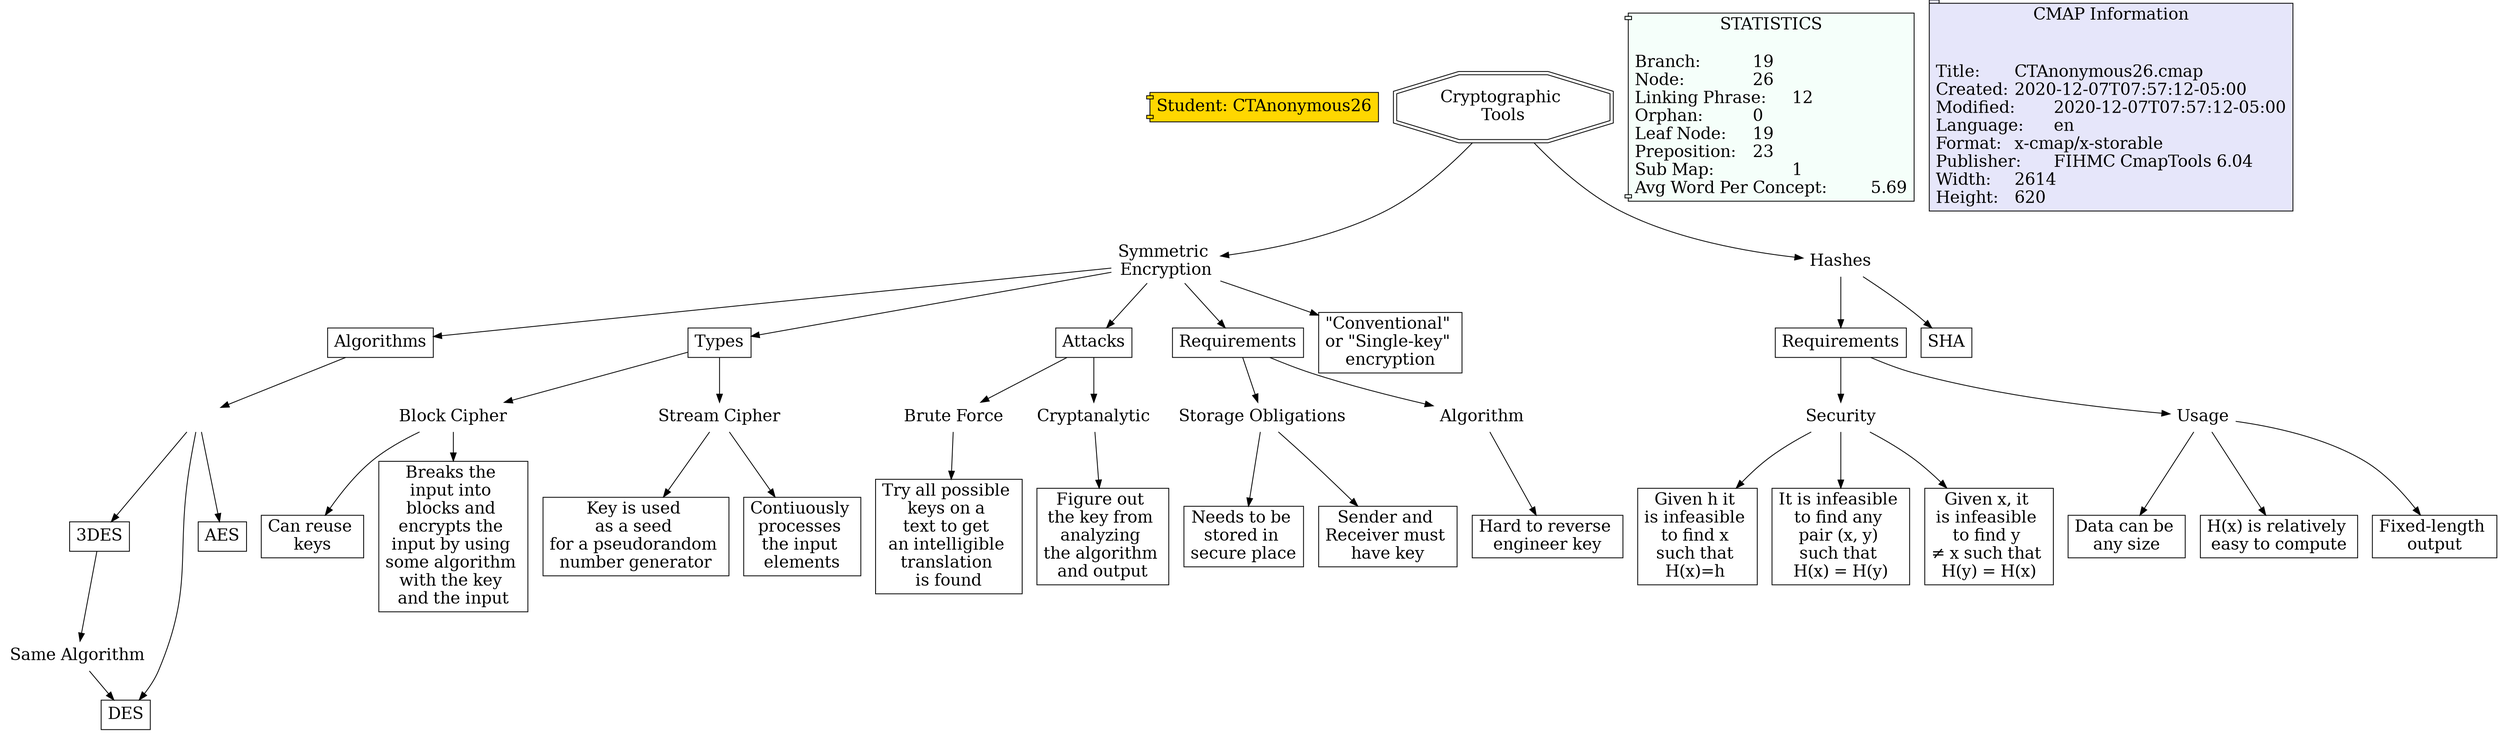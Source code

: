 // The Round Table
digraph {
	Student [label="Student: CTAnonymous26" fillcolor=gold fontsize=20 shape=component style=filled]
	"1RS2V38DP-G0MFK-9K2" [label="" fontsize=20 shape=none]
	"1RS2V2436-2C3D0LM-9H3" [label="3DES" fillcolor=white fontsize=20 shape=rect style=filled]
	"1RS2V38DP-G0MFK-9K2" -> "1RS2V2436-2C3D0LM-9H3" [constraint=true]
	"1RS2L2GHH-20YXZSB-117" [label="Storage Obligations
" fontsize=20 shape=none]
	"1RS2LB3WR-1751FMM-19Z" [label="Needs to be 
stored in 
secure place
" fillcolor=white fontsize=20 shape=rect style=filled]
	"1RS2L2GHH-20YXZSB-117" -> "1RS2LB3WR-1751FMM-19Z" [constraint=true]
	"1RS2K84DN-1CQ1KHK-Q1" [label="Symmetric 
Encryption" fontsize=20 shape=none]
	"1RS2V1134-12C5QHF-9G5" [label=Algorithms fillcolor=white fontsize=20 shape=rect style=filled]
	"1RS2K84DN-1CQ1KHK-Q1" -> "1RS2V1134-12C5QHF-9G5" [constraint=true]
	"1RS2L2GHH-20YXZSB-117" [label="Storage Obligations
" fontsize=20 shape=none]
	"1RS2L2GHF-TZV478-114" [label="Sender and 
Receiver must 
have key" fillcolor=white fontsize=20 shape=rect style=filled]
	"1RS2L2GHH-20YXZSB-117" -> "1RS2L2GHF-TZV478-114" [constraint=true]
	"1RS2LYTYZ-17NTYN4-1YH" [label=Types fillcolor=white fontsize=20 shape=rect style=filled]
	"1RS2M2WWY-6FJ2J0-218" [label="Block Cipher
" fontsize=20 shape=none]
	"1RS2LYTYZ-17NTYN4-1YH" -> "1RS2M2WWY-6FJ2J0-218" [constraint=true]
	"1RS2V2436-2C3D0LM-9H3" [label="3DES" fillcolor=white fontsize=20 shape=rect style=filled]
	"1RS2V596L-1KK99GW-9LZ" [label="Same Algorithm
" fontsize=20 shape=none]
	"1RS2V2436-2C3D0LM-9H3" -> "1RS2V596L-1KK99GW-9LZ" [constraint=true]
	"1RS2K84DN-1CQ1KHK-Q1" [label="Symmetric 
Encryption" fontsize=20 shape=none]
	"1RS2KBP90-1VCHMK8-S1" [label=Attacks fillcolor=white fontsize=20 shape=rect style=filled]
	"1RS2K84DN-1CQ1KHK-Q1" -> "1RS2KBP90-1VCHMK8-S1" [constraint=true]
	"1RS2KBWLQ-CBJXRK-T3" [label=Hashes fontsize=20 shape=none]
	"1RS2KBWLN-194CKMR-T0" [label=Requirements fillcolor=white fontsize=20 shape=rect style=filled]
	"1RS2KBWLQ-CBJXRK-T3" -> "1RS2KBWLN-194CKMR-T0" [constraint=true]
	"1RS2M2WWY-6FJ2J0-218" [label="Block Cipher
" fontsize=20 shape=none]
	"1RS2MZ1NR-2CD5WCX-2HT" [label="Can reuse 
keys" fillcolor=white fontsize=20 shape=rect style=filled]
	"1RS2M2WWY-6FJ2J0-218" -> "1RS2MZ1NR-2CD5WCX-2HT" [constraint=true]
	"1RS2KBSL7-21YC0HT-SJ" [label=Requirements fillcolor=white fontsize=20 shape=rect style=filled]
	"1RS2L2BZ1-DP6DSX-10F" [label=Algorithm fontsize=20 shape=none]
	"1RS2KBSL7-21YC0HT-SJ" -> "1RS2L2BZ1-DP6DSX-10F" [constraint=true]
	"1RS2LBXSQ-BV7KCS-1BN" [label="Brute Force
" fontsize=20 shape=none]
	"1RS2LBXSP-7T51TT-1BK" [label="Try all possible 
keys on a 
text to get 
an intelligible 
translation 
is found" fillcolor=white fontsize=20 shape=rect style=filled]
	"1RS2LBXSQ-BV7KCS-1BN" -> "1RS2LBXSP-7T51TT-1BK" [constraint=true]
	"1RS2M2WWY-6FJ2J0-218" [label="Block Cipher
" fontsize=20 shape=none]
	"1RS2M2WWW-1VXJM22-215" [label="Breaks the 
input into 
blocks and 
encrypts the 
input by using 
some algorithm 
with the key 
and the input
" fillcolor=white fontsize=20 shape=rect style=filled]
	"1RS2M2WWY-6FJ2J0-218" -> "1RS2M2WWW-1VXJM22-215" [constraint=true]
	"1RS2KBWLQ-CBJXRK-T3" [label=Hashes fontsize=20 shape=none]
	"1RS2WM7KJ-WVF051-9XX" [label=SHA fillcolor=white fontsize=20 shape=rect style=filled]
	"1RS2KBWLQ-CBJXRK-T3" -> "1RS2WM7KJ-WVF051-9XX" [constraint=true]
	"1RS2L2BZ1-DP6DSX-10F" [label=Algorithm fontsize=20 shape=none]
	"1RS2L2BYY-1FLR75C-10B" [label="Hard to reverse 
engineer key
" fillcolor=white fontsize=20 shape=rect style=filled]
	"1RS2L2BZ1-DP6DSX-10F" -> "1RS2L2BYY-1FLR75C-10B" [constraint=true]
	"1RS2WQSY5-SCXPZJ-9Z1" [label=Security fontsize=20 shape=none]
	"1RS2WRTR8-25X0XK5-B0R" [label="Given h it 
is infeasible 
to find x 
such that 
H(x)=h " fillcolor=white fontsize=20 shape=rect style=filled]
	"1RS2WQSY5-SCXPZJ-9Z1" -> "1RS2WRTR8-25X0XK5-B0R" [constraint=true]
	"1RS2K84DN-1CQ1KHK-Q1" [label="Symmetric 
Encryption" fontsize=20 shape=none]
	"1RS2K84DK-1JRVQRW-PY" [label="\"Conventional\" 
or \"Single-key\" 
encryption" fillcolor=white fontsize=20 shape=rect style=filled]
	"1RS2K84DN-1CQ1KHK-Q1" -> "1RS2K84DK-1JRVQRW-PY" [constraint=true]
	"1RS2KBWLN-194CKMR-T0" [label=Requirements fillcolor=white fontsize=20 shape=rect style=filled]
	"1RS2X3VYS-1FCR2ZG-BBG" [label=Usage fontsize=20 shape=none]
	"1RS2KBWLN-194CKMR-T0" -> "1RS2X3VYS-1FCR2ZG-BBG" [constraint=true]
	"1RS2V596L-1KK99GW-9LZ" [label="Same Algorithm
" fontsize=20 shape=none]
	"1RS2V32CB-T1M16X-9JD" [label=DES fillcolor=white fontsize=20 shape=rect style=filled]
	"1RS2V596L-1KK99GW-9LZ" -> "1RS2V32CB-T1M16X-9JD" [constraint=true]
	"1RS2X3VYS-1FCR2ZG-BBG" [label=Usage fontsize=20 shape=none]
	"1RS2X4HND-29RFWCH-BCD" [label="Data can be 
any size" fillcolor=white fontsize=20 shape=rect style=filled]
	"1RS2X3VYS-1FCR2ZG-BBG" -> "1RS2X4HND-29RFWCH-BCD" [constraint=true]
	"1RS2WQSY5-SCXPZJ-9Z1" [label=Security fontsize=20 shape=none]
	"1RS2X0GZ6-HF70FW-B8M" [label="It is infeasible 
to find any 
pair (x, y) 
such that 
H(x) = H(y)
" fillcolor=white fontsize=20 shape=rect style=filled]
	"1RS2WQSY5-SCXPZJ-9Z1" -> "1RS2X0GZ6-HF70FW-B8M" [constraint=true]
	"1RS2K84DN-1CQ1KHK-Q1" [label="Symmetric 
Encryption" fontsize=20 shape=none]
	"1RS2LYTYZ-17NTYN4-1YH" [label=Types fillcolor=white fontsize=20 shape=rect style=filled]
	"1RS2K84DN-1CQ1KHK-Q1" -> "1RS2LYTYZ-17NTYN4-1YH" [constraint=true]
	"1RS2WQSY5-SCXPZJ-9Z1" [label=Security fontsize=20 shape=none]
	"1RS2WQSY3-65BTXK-9YY" [label="Given x, it 
is infeasible 
to find y 
≠ x such that 
H(y) = H(x)
" fillcolor=white fontsize=20 shape=rect style=filled]
	"1RS2WQSY5-SCXPZJ-9Z1" -> "1RS2WQSY3-65BTXK-9YY" [constraint=true]
	"1RS2M32N8-1LSHJX4-222" [label="Stream Cipher
" fontsize=20 shape=none]
	"1RS2M32N7-Q54PKV-21Z" [label="Key is used 
as a seed 
for a pseudorandom 
number generator
" fillcolor=white fontsize=20 shape=rect style=filled]
	"1RS2M32N8-1LSHJX4-222" -> "1RS2M32N7-Q54PKV-21Z" [constraint=true]
	"1RS2KBSL7-21YC0HT-SJ" [label=Requirements fillcolor=white fontsize=20 shape=rect style=filled]
	"1RS2L2GHH-20YXZSB-117" [label="Storage Obligations
" fontsize=20 shape=none]
	"1RS2KBSL7-21YC0HT-SJ" -> "1RS2L2GHH-20YXZSB-117" [constraint=true]
	"1RS2M32N8-1LSHJX4-222" [label="Stream Cipher
" fontsize=20 shape=none]
	"1RS2MZH3L-1CHWR08-2JW" [label="Contiuously 
processes 
the input 
elements" fillcolor=white fontsize=20 shape=rect style=filled]
	"1RS2M32N8-1LSHJX4-222" -> "1RS2MZH3L-1CHWR08-2JW" [constraint=true]
	"1RS2LC2MT-21PNNNC-1CH" [label=Cryptanalytic fontsize=20 shape=none]
	"1RS2LC2MP-1SDSXMD-1CD" [label="Figure out 
the key from 
analyzing 
the algorithm 
and output
" fillcolor=white fontsize=20 shape=rect style=filled]
	"1RS2LC2MT-21PNNNC-1CH" -> "1RS2LC2MP-1SDSXMD-1CD" [constraint=true]
	"1RS2K5Y8V-WVRY6B-8K" [label="Cryptographic 
Tools" fillcolor=white fontsize=20 shape=doubleoctagon style=filled]
	"1RS2K84DN-1CQ1KHK-Q1" [label="Symmetric 
Encryption" fontsize=20 shape=none]
	"1RS2K5Y8V-WVRY6B-8K" -> "1RS2K84DN-1CQ1KHK-Q1" [constraint=true]
	"1RS2KBP90-1VCHMK8-S1" [label=Attacks fillcolor=white fontsize=20 shape=rect style=filled]
	"1RS2LC2MT-21PNNNC-1CH" [label=Cryptanalytic fontsize=20 shape=none]
	"1RS2KBP90-1VCHMK8-S1" -> "1RS2LC2MT-21PNNNC-1CH" [constraint=true]
	"1RS2KBP90-1VCHMK8-S1" [label=Attacks fillcolor=white fontsize=20 shape=rect style=filled]
	"1RS2LBXSQ-BV7KCS-1BN" [label="Brute Force
" fontsize=20 shape=none]
	"1RS2KBP90-1VCHMK8-S1" -> "1RS2LBXSQ-BV7KCS-1BN" [constraint=true]
	"1RS2K84DN-1CQ1KHK-Q1" [label="Symmetric 
Encryption" fontsize=20 shape=none]
	"1RS2KBSL7-21YC0HT-SJ" [label=Requirements fillcolor=white fontsize=20 shape=rect style=filled]
	"1RS2K84DN-1CQ1KHK-Q1" -> "1RS2KBSL7-21YC0HT-SJ" [constraint=true]
	"1RS2KBWLN-194CKMR-T0" [label=Requirements fillcolor=white fontsize=20 shape=rect style=filled]
	"1RS2WQSY5-SCXPZJ-9Z1" [label=Security fontsize=20 shape=none]
	"1RS2KBWLN-194CKMR-T0" -> "1RS2WQSY5-SCXPZJ-9Z1" [constraint=true]
	"1RS2V38DP-G0MFK-9K2" [label="" fontsize=20 shape=none]
	"1RS2V32CB-T1M16X-9JD" [label=DES fillcolor=white fontsize=20 shape=rect style=filled]
	"1RS2V38DP-G0MFK-9K2" -> "1RS2V32CB-T1M16X-9JD" [constraint=true]
	"1RS2V38DP-G0MFK-9K2" [label="" fontsize=20 shape=none]
	"1RS2V2XF8-15FZKZX-9HX" [label=AES fillcolor=white fontsize=20 shape=rect style=filled]
	"1RS2V38DP-G0MFK-9K2" -> "1RS2V2XF8-15FZKZX-9HX" [constraint=true]
	"1RS2LYTYZ-17NTYN4-1YH" [label=Types fillcolor=white fontsize=20 shape=rect style=filled]
	"1RS2M32N8-1LSHJX4-222" [label="Stream Cipher
" fontsize=20 shape=none]
	"1RS2LYTYZ-17NTYN4-1YH" -> "1RS2M32N8-1LSHJX4-222" [constraint=true]
	"1RS2X3VYS-1FCR2ZG-BBG" [label=Usage fontsize=20 shape=none]
	"1RS2X4MGV-26W484F-BCW" [label="H(x) is relatively 
easy to compute
" fillcolor=white fontsize=20 shape=rect style=filled]
	"1RS2X3VYS-1FCR2ZG-BBG" -> "1RS2X4MGV-26W484F-BCW" [constraint=true]
	"1RS2V1134-12C5QHF-9G5" [label=Algorithms fillcolor=white fontsize=20 shape=rect style=filled]
	"1RS2V38DP-G0MFK-9K2" [label="" fontsize=20 shape=none]
	"1RS2V1134-12C5QHF-9G5" -> "1RS2V38DP-G0MFK-9K2" [constraint=true]
	"1RS2X3VYS-1FCR2ZG-BBG" [label=Usage fontsize=20 shape=none]
	"1RS2X3VYR-HH5YGS-BBC" [label="Fixed-length 
output" fillcolor=white fontsize=20 shape=rect style=filled]
	"1RS2X3VYS-1FCR2ZG-BBG" -> "1RS2X3VYR-HH5YGS-BBC" [constraint=true]
	"1RS2K5Y8V-WVRY6B-8K" [label="Cryptographic 
Tools" fillcolor=white fontsize=20 shape=doubleoctagon style=filled]
	"1RS2KBWLQ-CBJXRK-T3" [label=Hashes fontsize=20 shape=none]
	"1RS2K5Y8V-WVRY6B-8K" -> "1RS2KBWLQ-CBJXRK-T3" [constraint=true]
	statictics [label="STATISTICS
\lBranch:		19\lNode:		26\lLinking Phrase:	12\lOrphan:		0\lLeaf Node:	19\lPreposition:	23\lSub Map:		1\lAvg Word Per Concept:	5.69\l" Gsplines=true fillcolor="#F5FFFA" fontsize=20 shape=component style=filled]
	file_info [label="CMAP Information

\lTitle:	CTAnonymous26.cmap\lCreated:	2020-12-07T07:57:12-05:00\lModified:	2020-12-07T07:57:12-05:00\lLanguage:	en\lFormat:	x-cmap/x-storable\lPublisher:	FIHMC CmapTools 6.04\lWidth:	2614\lHeight:	620\l" Gsplines=true fillcolor="#E6E6FA" fontsize=20 shape=tab style=filled]
}
